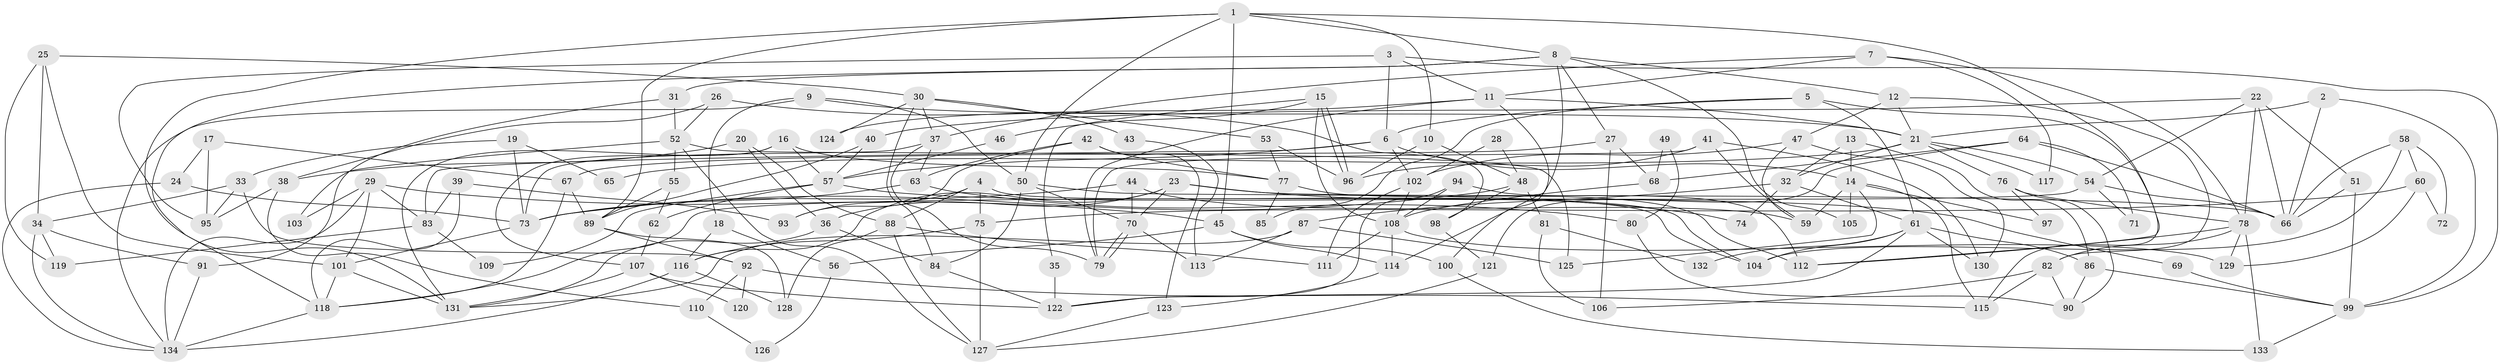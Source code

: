 // Generated by graph-tools (version 1.1) at 2025/15/03/09/25 04:15:08]
// undirected, 134 vertices, 268 edges
graph export_dot {
graph [start="1"]
  node [color=gray90,style=filled];
  1;
  2;
  3;
  4;
  5;
  6;
  7;
  8;
  9;
  10;
  11;
  12;
  13;
  14;
  15;
  16;
  17;
  18;
  19;
  20;
  21;
  22;
  23;
  24;
  25;
  26;
  27;
  28;
  29;
  30;
  31;
  32;
  33;
  34;
  35;
  36;
  37;
  38;
  39;
  40;
  41;
  42;
  43;
  44;
  45;
  46;
  47;
  48;
  49;
  50;
  51;
  52;
  53;
  54;
  55;
  56;
  57;
  58;
  59;
  60;
  61;
  62;
  63;
  64;
  65;
  66;
  67;
  68;
  69;
  70;
  71;
  72;
  73;
  74;
  75;
  76;
  77;
  78;
  79;
  80;
  81;
  82;
  83;
  84;
  85;
  86;
  87;
  88;
  89;
  90;
  91;
  92;
  93;
  94;
  95;
  96;
  97;
  98;
  99;
  100;
  101;
  102;
  103;
  104;
  105;
  106;
  107;
  108;
  109;
  110;
  111;
  112;
  113;
  114;
  115;
  116;
  117;
  118;
  119;
  120;
  121;
  122;
  123;
  124;
  125;
  126;
  127;
  128;
  129;
  130;
  131;
  132;
  133;
  134;
  1 -- 112;
  1 -- 89;
  1 -- 8;
  1 -- 10;
  1 -- 45;
  1 -- 50;
  1 -- 131;
  2 -- 66;
  2 -- 21;
  2 -- 99;
  3 -- 6;
  3 -- 99;
  3 -- 11;
  3 -- 95;
  4 -- 88;
  4 -- 75;
  4 -- 93;
  4 -- 104;
  5 -- 61;
  5 -- 115;
  5 -- 6;
  5 -- 85;
  6 -- 83;
  6 -- 14;
  6 -- 57;
  6 -- 102;
  7 -- 78;
  7 -- 37;
  7 -- 11;
  7 -- 117;
  8 -- 12;
  8 -- 27;
  8 -- 31;
  8 -- 105;
  8 -- 114;
  8 -- 118;
  9 -- 50;
  9 -- 134;
  9 -- 18;
  9 -- 21;
  10 -- 96;
  10 -- 48;
  11 -- 21;
  11 -- 79;
  11 -- 100;
  11 -- 124;
  12 -- 82;
  12 -- 21;
  12 -- 47;
  13 -- 86;
  13 -- 14;
  13 -- 32;
  14 -- 125;
  14 -- 59;
  14 -- 97;
  14 -- 105;
  14 -- 115;
  15 -- 96;
  15 -- 96;
  15 -- 108;
  15 -- 35;
  15 -- 46;
  16 -- 107;
  16 -- 131;
  16 -- 57;
  16 -- 77;
  17 -- 67;
  17 -- 24;
  17 -- 95;
  18 -- 116;
  18 -- 56;
  19 -- 73;
  19 -- 33;
  19 -- 65;
  20 -- 36;
  20 -- 88;
  20 -- 38;
  21 -- 32;
  21 -- 54;
  21 -- 65;
  21 -- 76;
  21 -- 117;
  22 -- 54;
  22 -- 66;
  22 -- 40;
  22 -- 51;
  22 -- 78;
  23 -- 36;
  23 -- 70;
  23 -- 66;
  23 -- 74;
  23 -- 116;
  24 -- 134;
  24 -- 73;
  25 -- 101;
  25 -- 30;
  25 -- 34;
  25 -- 119;
  26 -- 38;
  26 -- 98;
  26 -- 52;
  27 -- 67;
  27 -- 68;
  27 -- 106;
  28 -- 102;
  28 -- 48;
  29 -- 101;
  29 -- 45;
  29 -- 83;
  29 -- 103;
  29 -- 134;
  30 -- 53;
  30 -- 37;
  30 -- 43;
  30 -- 84;
  30 -- 124;
  31 -- 91;
  31 -- 52;
  32 -- 61;
  32 -- 74;
  32 -- 87;
  33 -- 34;
  33 -- 95;
  33 -- 92;
  34 -- 134;
  34 -- 91;
  34 -- 119;
  35 -- 122;
  36 -- 131;
  36 -- 84;
  37 -- 79;
  37 -- 73;
  37 -- 63;
  38 -- 95;
  38 -- 110;
  39 -- 83;
  39 -- 118;
  39 -- 93;
  40 -- 57;
  40 -- 89;
  41 -- 130;
  41 -- 79;
  41 -- 59;
  41 -- 96;
  42 -- 93;
  42 -- 123;
  42 -- 63;
  42 -- 77;
  43 -- 113;
  44 -- 59;
  44 -- 70;
  44 -- 73;
  45 -- 100;
  45 -- 56;
  45 -- 114;
  46 -- 57;
  47 -- 59;
  47 -- 102;
  47 -- 130;
  48 -- 73;
  48 -- 81;
  48 -- 98;
  49 -- 80;
  49 -- 68;
  50 -- 84;
  50 -- 70;
  50 -- 104;
  51 -- 66;
  51 -- 99;
  52 -- 55;
  52 -- 103;
  52 -- 125;
  52 -- 127;
  53 -- 77;
  53 -- 96;
  54 -- 118;
  54 -- 66;
  54 -- 71;
  55 -- 62;
  55 -- 89;
  56 -- 126;
  57 -- 62;
  57 -- 69;
  57 -- 109;
  58 -- 66;
  58 -- 104;
  58 -- 60;
  58 -- 72;
  60 -- 129;
  60 -- 72;
  60 -- 75;
  61 -- 104;
  61 -- 86;
  61 -- 122;
  61 -- 130;
  61 -- 132;
  62 -- 107;
  63 -- 73;
  63 -- 80;
  64 -- 68;
  64 -- 66;
  64 -- 71;
  64 -- 121;
  67 -- 89;
  67 -- 118;
  68 -- 108;
  69 -- 99;
  70 -- 79;
  70 -- 79;
  70 -- 113;
  73 -- 101;
  75 -- 116;
  75 -- 127;
  76 -- 90;
  76 -- 78;
  76 -- 97;
  77 -- 85;
  77 -- 112;
  78 -- 82;
  78 -- 112;
  78 -- 129;
  78 -- 133;
  80 -- 90;
  81 -- 106;
  81 -- 132;
  82 -- 115;
  82 -- 90;
  82 -- 106;
  83 -- 119;
  83 -- 109;
  84 -- 122;
  86 -- 99;
  86 -- 90;
  87 -- 131;
  87 -- 113;
  87 -- 125;
  88 -- 111;
  88 -- 127;
  88 -- 128;
  89 -- 92;
  89 -- 128;
  91 -- 134;
  92 -- 110;
  92 -- 115;
  92 -- 120;
  94 -- 112;
  94 -- 108;
  94 -- 122;
  98 -- 121;
  99 -- 133;
  100 -- 133;
  101 -- 118;
  101 -- 131;
  102 -- 108;
  102 -- 111;
  107 -- 122;
  107 -- 131;
  107 -- 120;
  108 -- 114;
  108 -- 111;
  108 -- 129;
  110 -- 126;
  114 -- 123;
  116 -- 128;
  116 -- 134;
  118 -- 134;
  121 -- 127;
  123 -- 127;
}
